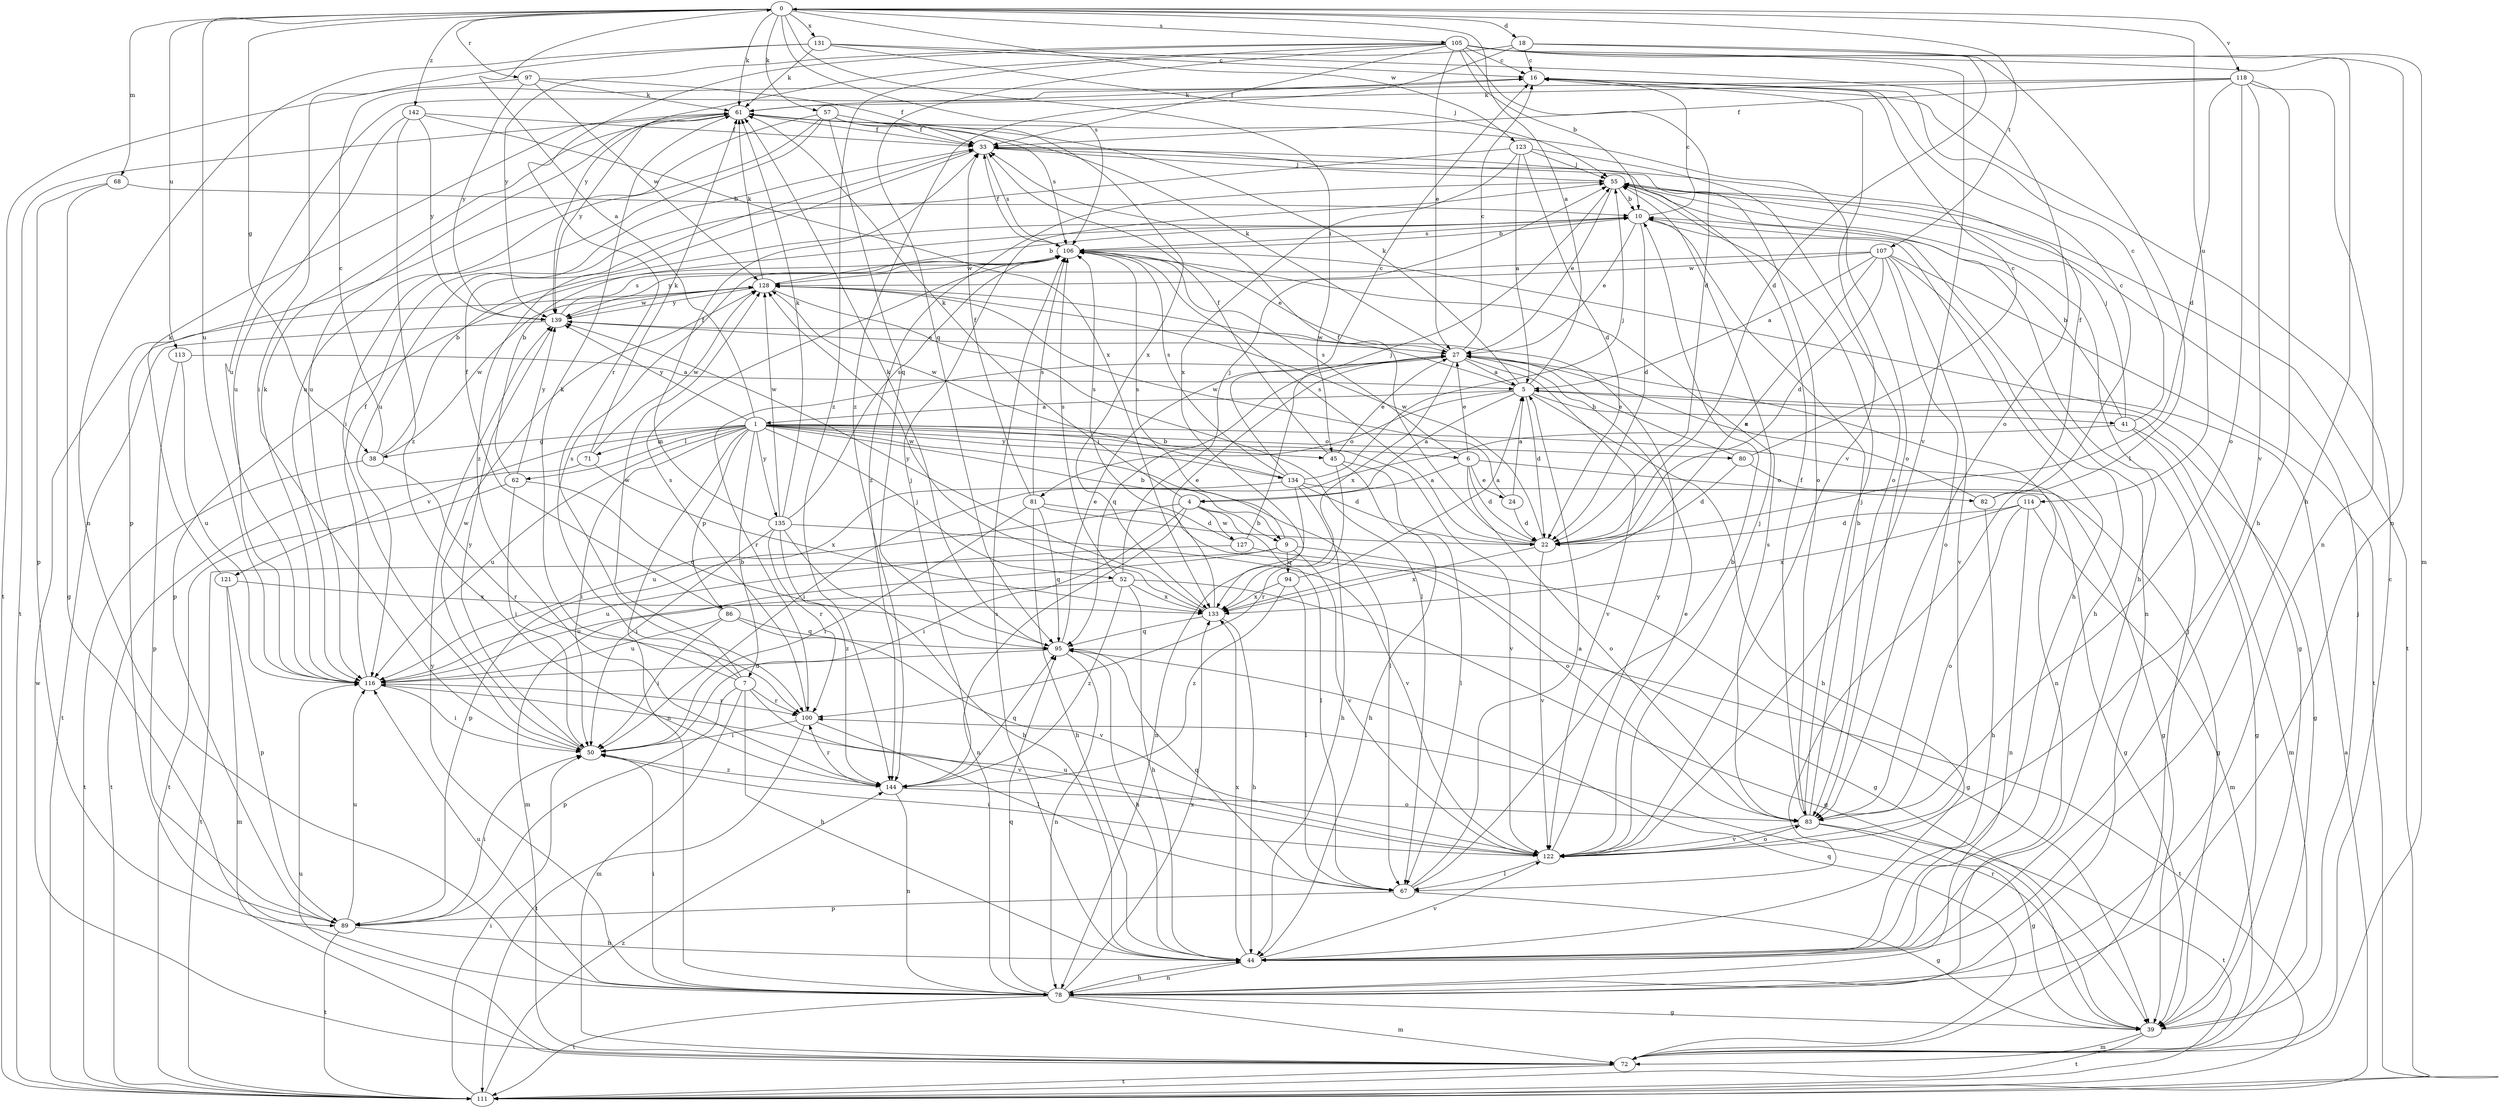 strict digraph  {
0;
1;
4;
5;
6;
7;
9;
10;
16;
18;
22;
24;
27;
33;
38;
39;
41;
44;
45;
50;
52;
55;
57;
61;
62;
67;
68;
71;
72;
78;
80;
81;
82;
83;
86;
89;
94;
95;
97;
100;
105;
106;
107;
111;
113;
114;
116;
118;
121;
122;
123;
127;
128;
131;
133;
134;
135;
139;
142;
144;
0 -> 18  [label=d];
0 -> 38  [label=g];
0 -> 45  [label=i];
0 -> 57  [label=k];
0 -> 61  [label=k];
0 -> 68  [label=m];
0 -> 97  [label=r];
0 -> 105  [label=s];
0 -> 106  [label=s];
0 -> 107  [label=t];
0 -> 113  [label=u];
0 -> 114  [label=u];
0 -> 116  [label=u];
0 -> 118  [label=v];
0 -> 123  [label=w];
0 -> 131  [label=x];
0 -> 142  [label=z];
1 -> 0  [label=a];
1 -> 6  [label=b];
1 -> 7  [label=b];
1 -> 9  [label=b];
1 -> 38  [label=g];
1 -> 39  [label=g];
1 -> 45  [label=i];
1 -> 50  [label=i];
1 -> 52  [label=j];
1 -> 62  [label=l];
1 -> 67  [label=l];
1 -> 71  [label=m];
1 -> 78  [label=n];
1 -> 80  [label=o];
1 -> 86  [label=p];
1 -> 116  [label=u];
1 -> 121  [label=v];
1 -> 122  [label=v];
1 -> 134  [label=y];
1 -> 135  [label=y];
1 -> 139  [label=y];
4 -> 9  [label=b];
4 -> 50  [label=i];
4 -> 61  [label=k];
4 -> 67  [label=l];
4 -> 78  [label=n];
4 -> 89  [label=p];
4 -> 127  [label=w];
5 -> 0  [label=a];
5 -> 1  [label=a];
5 -> 4  [label=a];
5 -> 22  [label=d];
5 -> 39  [label=g];
5 -> 41  [label=h];
5 -> 44  [label=h];
5 -> 61  [label=k];
5 -> 81  [label=o];
5 -> 128  [label=w];
6 -> 4  [label=a];
6 -> 22  [label=d];
6 -> 24  [label=e];
6 -> 27  [label=e];
6 -> 82  [label=o];
6 -> 83  [label=o];
6 -> 106  [label=s];
7 -> 44  [label=h];
7 -> 61  [label=k];
7 -> 72  [label=m];
7 -> 89  [label=p];
7 -> 100  [label=r];
7 -> 106  [label=s];
7 -> 122  [label=v];
7 -> 128  [label=w];
9 -> 39  [label=g];
9 -> 72  [label=m];
9 -> 94  [label=q];
9 -> 106  [label=s];
9 -> 111  [label=t];
9 -> 122  [label=v];
10 -> 16  [label=c];
10 -> 22  [label=d];
10 -> 27  [label=e];
10 -> 44  [label=h];
10 -> 78  [label=n];
10 -> 106  [label=s];
16 -> 61  [label=k];
16 -> 122  [label=v];
18 -> 16  [label=c];
18 -> 22  [label=d];
18 -> 67  [label=l];
18 -> 139  [label=y];
18 -> 144  [label=z];
22 -> 33  [label=f];
22 -> 106  [label=s];
22 -> 122  [label=v];
22 -> 128  [label=w];
22 -> 133  [label=x];
24 -> 5  [label=a];
24 -> 22  [label=d];
24 -> 128  [label=w];
27 -> 5  [label=a];
27 -> 16  [label=c];
27 -> 61  [label=k];
27 -> 78  [label=n];
27 -> 95  [label=q];
27 -> 100  [label=r];
27 -> 122  [label=v];
27 -> 133  [label=x];
33 -> 55  [label=j];
33 -> 83  [label=o];
33 -> 106  [label=s];
33 -> 144  [label=z];
38 -> 10  [label=b];
38 -> 16  [label=c];
38 -> 100  [label=r];
38 -> 111  [label=t];
38 -> 128  [label=w];
39 -> 55  [label=j];
39 -> 72  [label=m];
39 -> 100  [label=r];
39 -> 111  [label=t];
41 -> 10  [label=b];
41 -> 16  [label=c];
41 -> 39  [label=g];
41 -> 50  [label=i];
41 -> 55  [label=j];
41 -> 72  [label=m];
44 -> 78  [label=n];
44 -> 106  [label=s];
44 -> 122  [label=v];
44 -> 133  [label=x];
45 -> 27  [label=e];
45 -> 33  [label=f];
45 -> 44  [label=h];
45 -> 67  [label=l];
45 -> 100  [label=r];
50 -> 128  [label=w];
50 -> 139  [label=y];
50 -> 144  [label=z];
52 -> 39  [label=g];
52 -> 44  [label=h];
52 -> 55  [label=j];
52 -> 106  [label=s];
52 -> 116  [label=u];
52 -> 133  [label=x];
52 -> 144  [label=z];
55 -> 10  [label=b];
55 -> 27  [label=e];
55 -> 44  [label=h];
55 -> 111  [label=t];
55 -> 144  [label=z];
57 -> 33  [label=f];
57 -> 50  [label=i];
57 -> 89  [label=p];
57 -> 95  [label=q];
57 -> 106  [label=s];
57 -> 116  [label=u];
57 -> 133  [label=x];
61 -> 33  [label=f];
61 -> 83  [label=o];
61 -> 111  [label=t];
61 -> 116  [label=u];
61 -> 139  [label=y];
62 -> 10  [label=b];
62 -> 50  [label=i];
62 -> 95  [label=q];
62 -> 111  [label=t];
62 -> 139  [label=y];
67 -> 5  [label=a];
67 -> 10  [label=b];
67 -> 39  [label=g];
67 -> 89  [label=p];
67 -> 95  [label=q];
68 -> 10  [label=b];
68 -> 78  [label=g];
68 -> 89  [label=p];
71 -> 61  [label=k];
71 -> 111  [label=t];
71 -> 128  [label=w];
71 -> 133  [label=x];
72 -> 16  [label=c];
72 -> 55  [label=j];
72 -> 95  [label=q];
72 -> 111  [label=t];
72 -> 116  [label=u];
72 -> 128  [label=w];
78 -> 39  [label=g];
78 -> 44  [label=h];
78 -> 50  [label=i];
78 -> 72  [label=m];
78 -> 95  [label=q];
78 -> 111  [label=t];
78 -> 116  [label=u];
78 -> 133  [label=x];
78 -> 139  [label=y];
80 -> 16  [label=c];
80 -> 22  [label=d];
80 -> 27  [label=e];
80 -> 39  [label=g];
81 -> 22  [label=d];
81 -> 33  [label=f];
81 -> 44  [label=h];
81 -> 50  [label=i];
81 -> 83  [label=o];
81 -> 95  [label=q];
81 -> 106  [label=s];
82 -> 16  [label=c];
82 -> 27  [label=e];
82 -> 33  [label=f];
82 -> 44  [label=h];
83 -> 10  [label=b];
83 -> 33  [label=f];
83 -> 39  [label=g];
83 -> 55  [label=j];
83 -> 106  [label=s];
83 -> 111  [label=t];
83 -> 122  [label=v];
86 -> 33  [label=f];
86 -> 50  [label=i];
86 -> 95  [label=q];
86 -> 116  [label=u];
86 -> 122  [label=v];
89 -> 44  [label=h];
89 -> 50  [label=i];
89 -> 111  [label=t];
89 -> 116  [label=u];
94 -> 5  [label=a];
94 -> 67  [label=l];
94 -> 133  [label=x];
94 -> 144  [label=z];
95 -> 27  [label=e];
95 -> 44  [label=h];
95 -> 61  [label=k];
95 -> 78  [label=n];
95 -> 111  [label=t];
95 -> 116  [label=u];
97 -> 33  [label=f];
97 -> 61  [label=k];
97 -> 111  [label=t];
97 -> 128  [label=w];
97 -> 139  [label=y];
100 -> 50  [label=i];
100 -> 67  [label=l];
100 -> 106  [label=s];
100 -> 111  [label=t];
105 -> 10  [label=b];
105 -> 16  [label=c];
105 -> 22  [label=d];
105 -> 27  [label=e];
105 -> 33  [label=f];
105 -> 44  [label=h];
105 -> 72  [label=m];
105 -> 78  [label=n];
105 -> 95  [label=q];
105 -> 100  [label=r];
105 -> 122  [label=v];
105 -> 139  [label=y];
105 -> 144  [label=z];
106 -> 10  [label=b];
106 -> 27  [label=e];
106 -> 33  [label=f];
106 -> 39  [label=g];
106 -> 89  [label=p];
106 -> 128  [label=w];
107 -> 5  [label=a];
107 -> 22  [label=d];
107 -> 44  [label=h];
107 -> 83  [label=o];
107 -> 111  [label=t];
107 -> 122  [label=v];
107 -> 128  [label=w];
107 -> 133  [label=x];
107 -> 139  [label=y];
111 -> 5  [label=a];
111 -> 50  [label=i];
111 -> 144  [label=z];
113 -> 5  [label=a];
113 -> 89  [label=p];
113 -> 116  [label=u];
114 -> 22  [label=d];
114 -> 72  [label=m];
114 -> 78  [label=n];
114 -> 83  [label=o];
114 -> 133  [label=x];
116 -> 33  [label=f];
116 -> 50  [label=i];
116 -> 61  [label=k];
116 -> 100  [label=r];
118 -> 22  [label=d];
118 -> 33  [label=f];
118 -> 44  [label=h];
118 -> 61  [label=k];
118 -> 78  [label=n];
118 -> 83  [label=o];
118 -> 116  [label=u];
118 -> 122  [label=v];
121 -> 61  [label=k];
121 -> 72  [label=m];
121 -> 89  [label=p];
121 -> 133  [label=x];
122 -> 27  [label=e];
122 -> 50  [label=i];
122 -> 55  [label=j];
122 -> 67  [label=l];
122 -> 83  [label=o];
122 -> 116  [label=u];
122 -> 139  [label=y];
123 -> 5  [label=a];
123 -> 22  [label=d];
123 -> 55  [label=j];
123 -> 83  [label=o];
123 -> 116  [label=u];
123 -> 133  [label=x];
127 -> 39  [label=g];
127 -> 55  [label=j];
127 -> 106  [label=s];
127 -> 116  [label=u];
128 -> 10  [label=b];
128 -> 61  [label=k];
128 -> 67  [label=l];
128 -> 139  [label=y];
131 -> 16  [label=c];
131 -> 50  [label=i];
131 -> 55  [label=j];
131 -> 61  [label=k];
131 -> 78  [label=n];
131 -> 83  [label=o];
133 -> 27  [label=e];
133 -> 44  [label=h];
133 -> 95  [label=q];
133 -> 128  [label=w];
133 -> 139  [label=y];
134 -> 16  [label=c];
134 -> 22  [label=d];
134 -> 39  [label=g];
134 -> 44  [label=h];
134 -> 55  [label=j];
134 -> 78  [label=n];
134 -> 106  [label=s];
134 -> 116  [label=u];
134 -> 128  [label=w];
135 -> 33  [label=f];
135 -> 44  [label=h];
135 -> 50  [label=i];
135 -> 61  [label=k];
135 -> 100  [label=r];
135 -> 106  [label=s];
135 -> 122  [label=v];
135 -> 128  [label=w];
135 -> 144  [label=z];
139 -> 27  [label=e];
139 -> 106  [label=s];
139 -> 111  [label=t];
139 -> 128  [label=w];
142 -> 33  [label=f];
142 -> 116  [label=u];
142 -> 133  [label=x];
142 -> 139  [label=y];
142 -> 144  [label=z];
144 -> 55  [label=j];
144 -> 78  [label=n];
144 -> 83  [label=o];
144 -> 95  [label=q];
144 -> 100  [label=r];
}
